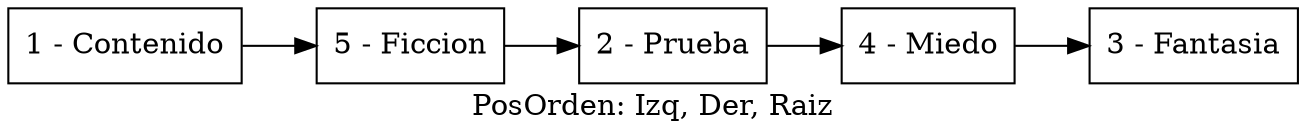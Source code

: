 digraph G {rankdir=LR;label="PosOrden: Izq, Der, Raiz";node[shape=box];
nodo1 [ label ="1 - Contenido"];
nodo5 [ label ="5 - Ficcion"];
nodo2 [ label ="2 - Prueba"];
nodo4 [ label ="4 - Miedo"];
nodo3 [ label ="3 - Fantasia"];
nodo1-> nodo5
nodo5-> nodo2
nodo2-> nodo4
nodo4-> nodo3
}